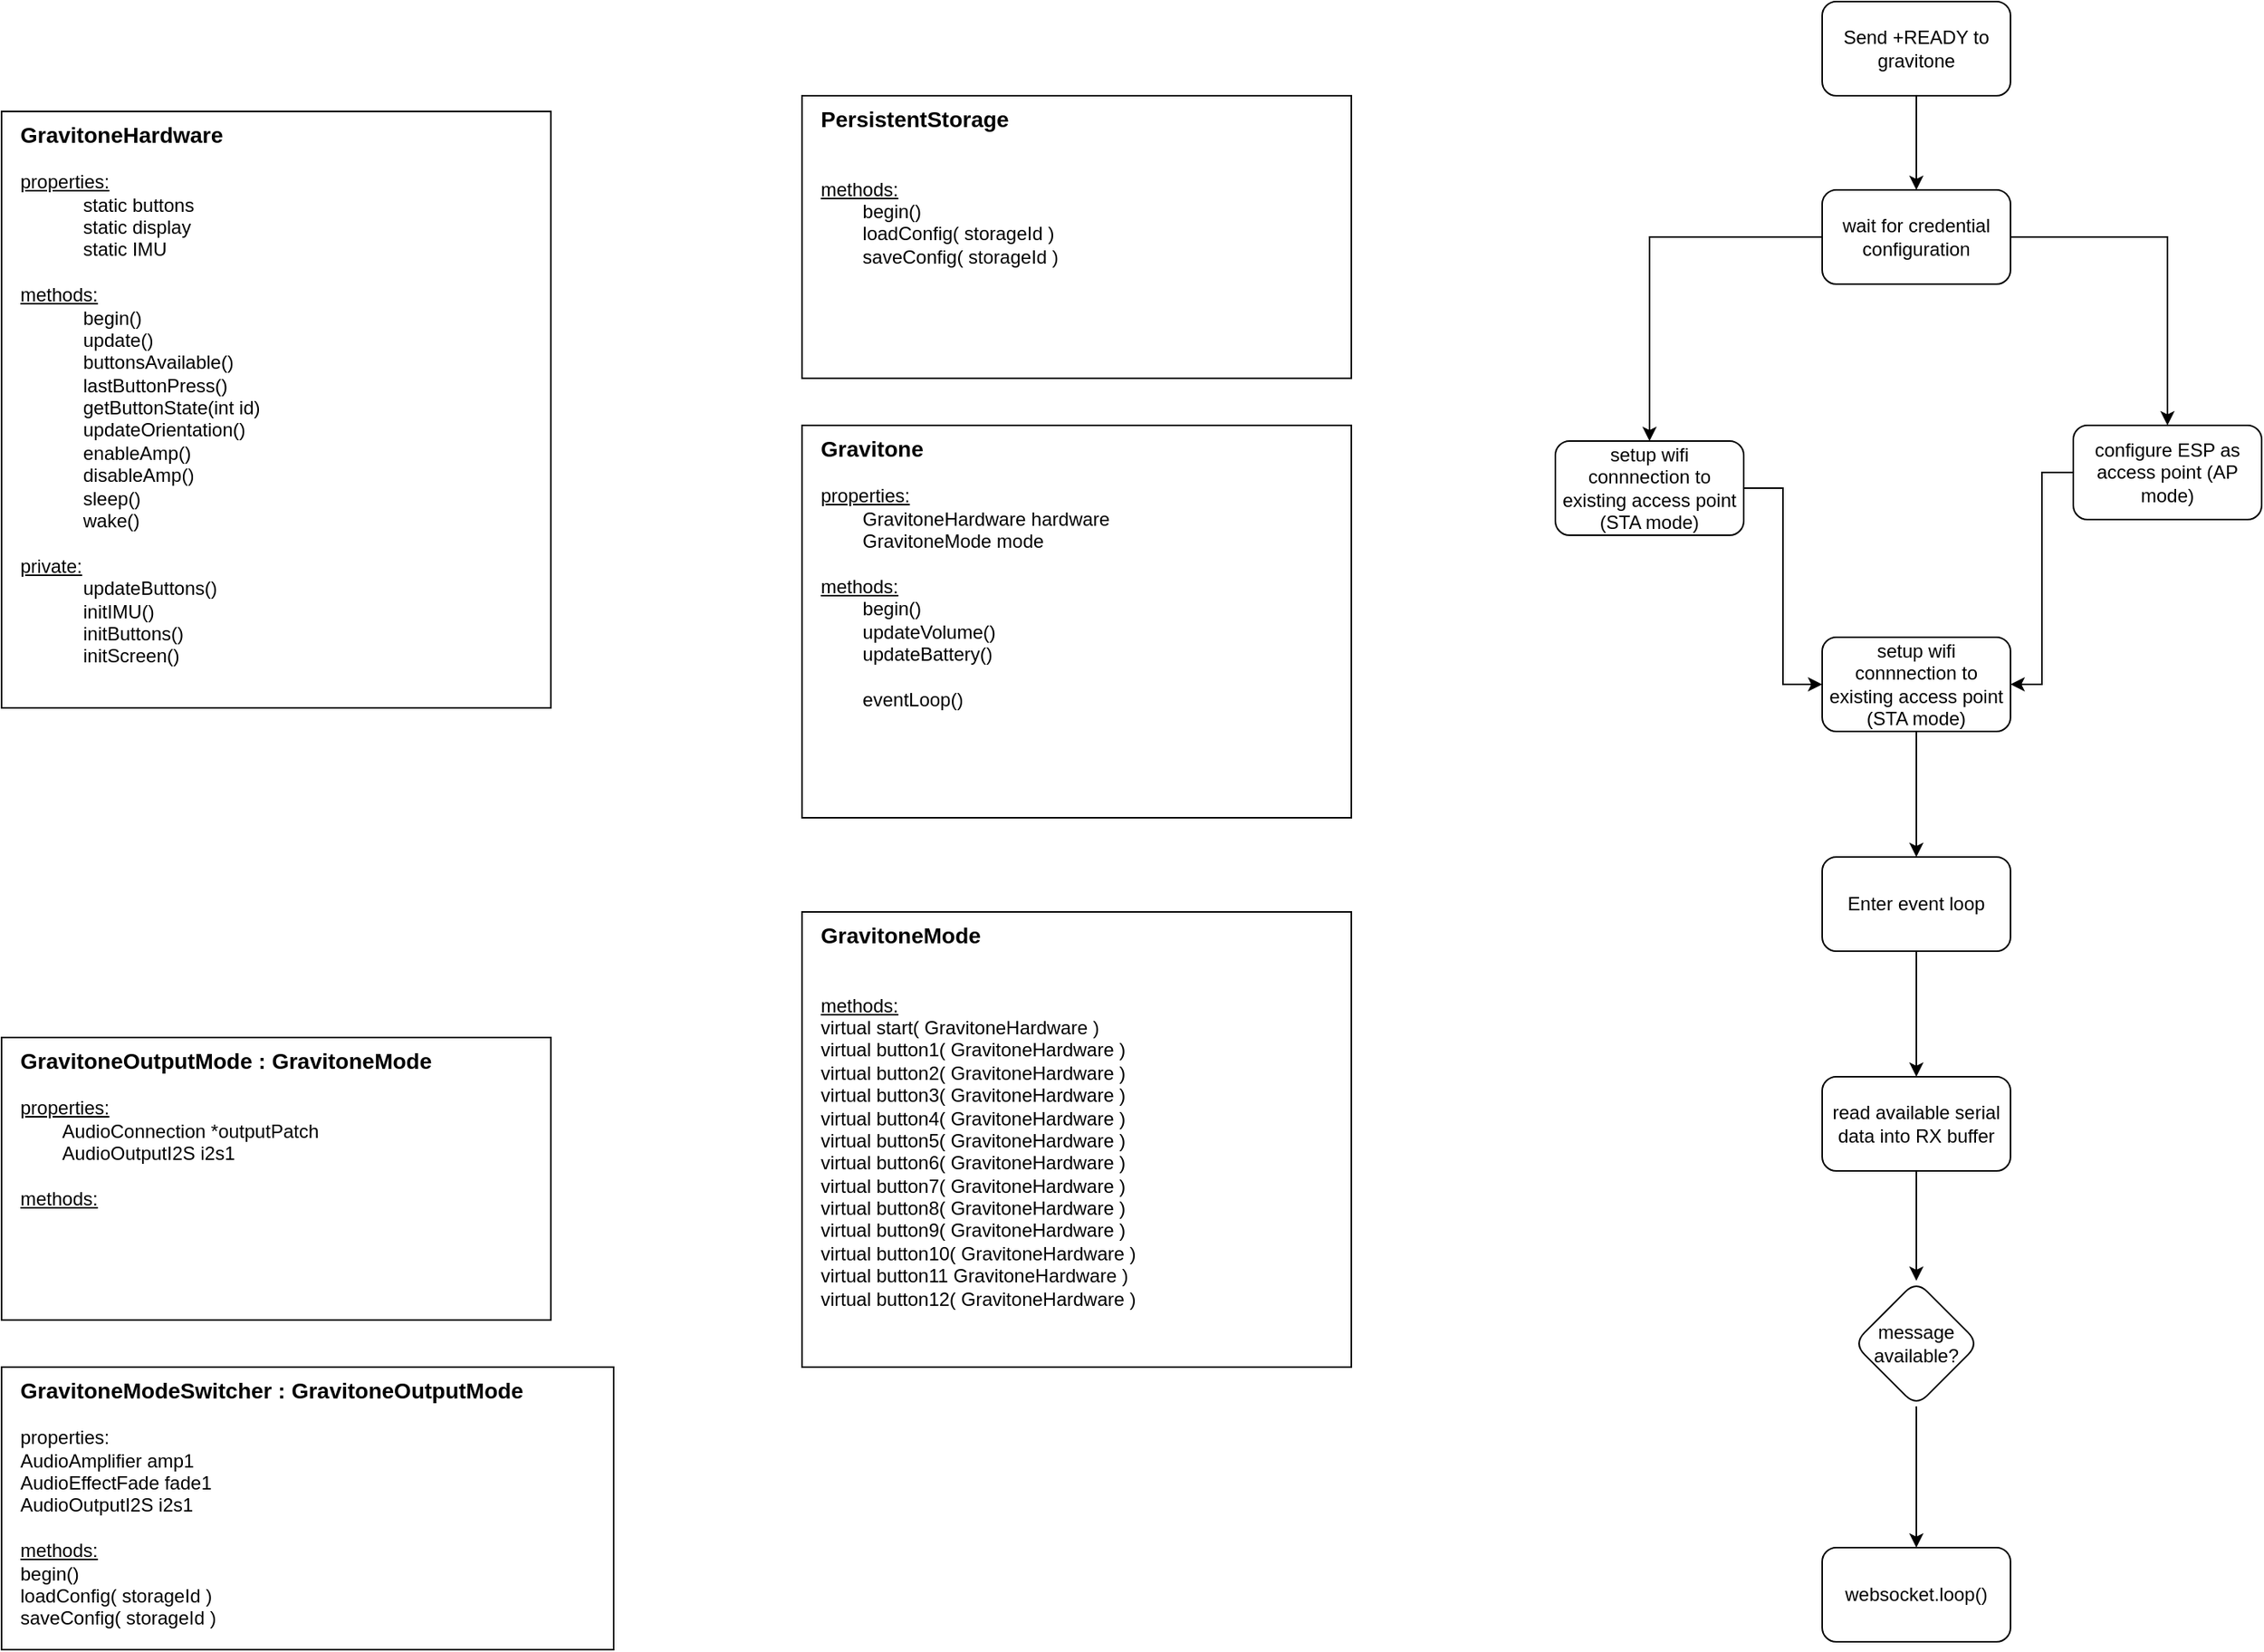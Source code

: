 <mxfile version="17.0.0" type="device"><diagram name="Page-1" id="6133507b-19e7-1e82-6fc7-422aa6c4b21f"><mxGraphModel dx="1422" dy="1532" grid="1" gridSize="10" guides="1" tooltips="1" connect="1" arrows="1" fold="1" page="1" pageScale="1" pageWidth="1100" pageHeight="850" background="none" math="0" shadow="0"><root><mxCell id="0"/><mxCell id="1" parent="0"/><mxCell id="W7IkrbDZLCluCFSgi0uV-3" value="&lt;b style=&quot;font-size: 14px&quot;&gt;GravitoneHardware&lt;br&gt;&lt;/b&gt;&lt;br&gt;&lt;u&gt;properties:&lt;br&gt;&lt;/u&gt;&lt;blockquote style=&quot;margin: 0 0 0 40px ; border: none ; padding: 0px&quot;&gt;&lt;/blockquote&gt;&lt;blockquote style=&quot;margin: 0 0 0 40px ; border: none ; padding: 0px&quot;&gt;&lt;span&gt;static buttons&lt;br&gt;&lt;/span&gt;&lt;span&gt;static display&lt;br&gt;&lt;/span&gt;static IMU&lt;/blockquote&gt;&lt;blockquote style=&quot;margin: 0 0 0 40px ; border: none ; padding: 0px&quot;&gt;&lt;/blockquote&gt;&lt;br&gt;&lt;u&gt;methods:&lt;/u&gt;&lt;b&gt;&lt;br&gt;&lt;/b&gt;&lt;span&gt;&#9;&lt;/span&gt;&lt;blockquote style=&quot;margin: 0 0 0 40px ; border: none ; padding: 0px&quot;&gt;begin()&lt;br&gt;update()&lt;br&gt;buttonsAvailable()&lt;br&gt;lastButtonPress()&lt;/blockquote&gt;&lt;blockquote style=&quot;margin: 0 0 0 40px ; border: none ; padding: 0px&quot;&gt;getButtonState(int id)&lt;/blockquote&gt;&lt;blockquote style=&quot;margin: 0 0 0 40px ; border: none ; padding: 0px&quot;&gt;updateOrientation()&lt;/blockquote&gt;&lt;blockquote style=&quot;margin: 0 0 0 40px ; border: none ; padding: 0px&quot;&gt;&lt;span&gt;enableAmp()&lt;/span&gt;&lt;/blockquote&gt;&lt;blockquote style=&quot;margin: 0 0 0 40px ; border: none ; padding: 0px&quot;&gt;&lt;span&gt;disableAmp()&lt;/span&gt;&lt;/blockquote&gt;&lt;blockquote style=&quot;margin: 0 0 0 40px ; border: none ; padding: 0px&quot;&gt;sleep()&lt;/blockquote&gt;&lt;blockquote style=&quot;margin: 0 0 0 40px ; border: none ; padding: 0px&quot;&gt;wake()&lt;/blockquote&gt;&lt;blockquote style=&quot;margin: 0 0 0 40px ; border: none ; padding: 0px&quot;&gt;&lt;span&gt;&lt;br&gt;&lt;/span&gt;&lt;/blockquote&gt;&lt;span&gt;&lt;u&gt;private:&lt;/u&gt;&lt;br&gt;&lt;/span&gt;&lt;blockquote style=&quot;margin: 0 0 0 40px ; border: none ; padding: 0px&quot;&gt;updateButtons()&lt;br&gt;&lt;span&gt;initIMU()&lt;br&gt;&lt;/span&gt;&lt;span&gt;initButtons()&lt;br&gt;&lt;/span&gt;initScreen()&lt;/blockquote&gt;&lt;blockquote style=&quot;margin: 0 0 0 40px ; border: none ; padding: 0px&quot;&gt;&lt;/blockquote&gt;&lt;blockquote style=&quot;margin: 0 0 0 40px ; border: none ; padding: 0px&quot;&gt;&lt;/blockquote&gt;" style="rounded=0;whiteSpace=wrap;html=1;align=left;verticalAlign=top;spacingLeft=10;" parent="1" vertex="1"><mxGeometry x="90" y="60" width="350" height="380" as="geometry"/></mxCell><mxCell id="W7IkrbDZLCluCFSgi0uV-5" value="&lt;b style=&quot;font-size: 14px&quot;&gt;PersistentStorage&lt;br&gt;&lt;/b&gt;&lt;br&gt;&lt;blockquote style=&quot;margin: 0 0 0 40px ; border: none ; padding: 0px&quot;&gt;&lt;/blockquote&gt;&lt;br&gt;&lt;u&gt;methods:&lt;/u&gt;&lt;b&gt;&lt;br&gt;&lt;/b&gt;&lt;span style=&quot;white-space: pre&quot;&gt;&#9;&lt;/span&gt;begin()&lt;br&gt;&amp;nbsp; &amp;nbsp;&lt;span style=&quot;white-space: pre&quot;&gt;&#9;&lt;/span&gt;loadConfig( storageId )&lt;br&gt;&lt;span style=&quot;white-space: pre&quot;&gt;&#9;&lt;/span&gt;saveConfig( storageId )" style="rounded=0;whiteSpace=wrap;html=1;align=left;verticalAlign=top;spacingLeft=10;" parent="1" vertex="1"><mxGeometry x="600" y="50" width="350" height="180" as="geometry"/></mxCell><mxCell id="W7IkrbDZLCluCFSgi0uV-6" value="&lt;b style=&quot;font-size: 14px&quot;&gt;Gravitone&lt;br&gt;&lt;/b&gt;&lt;br&gt;&lt;blockquote style=&quot;margin: 0 0 0 40px ; border: none ; padding: 0px&quot;&gt;&lt;/blockquote&gt;&lt;u&gt;properties:&lt;br&gt;&lt;/u&gt;&lt;span style=&quot;white-space: pre&quot;&gt;&#9;&lt;/span&gt;GravitoneHardware hardware&lt;br&gt;&lt;span style=&quot;white-space: pre&quot;&gt;&lt;span style=&quot;white-space: pre&quot;&gt;&#9;&lt;/span&gt;GravitoneMode mode&#9;&lt;/span&gt;&lt;br&gt;&lt;br&gt;&lt;u&gt;methods:&lt;br&gt;&lt;/u&gt;&lt;span style=&quot;font-weight: bold ; white-space: pre&quot;&gt;&#9;&lt;/span&gt;begin()&lt;br&gt;&lt;span&gt;&#9;&lt;/span&gt;&lt;span&gt;&#9;&lt;/span&gt;&lt;span style=&quot;white-space: pre&quot;&gt;&#9;&lt;/span&gt;updateVolume()&lt;br&gt;&lt;span style=&quot;white-space: pre&quot;&gt;&#9;&lt;/span&gt;updateBattery()&lt;br&gt;&lt;span style=&quot;white-space: pre&quot;&gt;&#9;&lt;/span&gt;&lt;br&gt;&lt;span style=&quot;white-space: pre&quot;&gt;&#9;&lt;/span&gt;eventLoop()" style="rounded=0;whiteSpace=wrap;html=1;align=left;verticalAlign=top;spacingLeft=10;" parent="1" vertex="1"><mxGeometry x="600" y="260" width="350" height="250" as="geometry"/></mxCell><mxCell id="W7IkrbDZLCluCFSgi0uV-7" value="&lt;b style=&quot;font-size: 14px&quot;&gt;GravitoneMode&lt;br&gt;&lt;/b&gt;&lt;br&gt;&lt;blockquote style=&quot;margin: 0 0 0 40px ; border: none ; padding: 0px&quot;&gt;&lt;/blockquote&gt;&lt;br&gt;&lt;u&gt;methods:&lt;/u&gt;&lt;b&gt;&lt;br&gt;&lt;/b&gt;&lt;span&gt;&#9;&lt;/span&gt;virtual start( GravitoneHardware )&lt;br&gt;&lt;span&gt;&#9;&lt;/span&gt;virtual button1( GravitoneHardware )&lt;br&gt;&lt;span&gt;&#9;&lt;/span&gt;virtual button2( GravitoneHardware )&lt;br&gt;&lt;span&gt;&#9;&lt;/span&gt;virtual button3( GravitoneHardware )&lt;br&gt;&lt;span&gt;&#9;&lt;/span&gt;virtual button4( GravitoneHardware )&lt;br&gt;&lt;span&gt;&#9;&lt;/span&gt;virtual button5( GravitoneHardware )&lt;br&gt;&lt;span&gt;&#9;&lt;/span&gt;virtual button6( GravitoneHardware )&lt;br&gt;&lt;span&gt;&#9;&lt;/span&gt;virtual button7( GravitoneHardware )&lt;br&gt;&lt;span&gt;&#9;&lt;/span&gt;virtual button8( GravitoneHardware )&lt;br&gt;&lt;span&gt;&#9;&lt;/span&gt;virtual button9( GravitoneHardware )&lt;br&gt;&lt;span&gt;&#9;&lt;/span&gt;virtual button10( GravitoneHardware )&lt;br&gt;&lt;span&gt;&#9;&lt;/span&gt;virtual button11 GravitoneHardware )&lt;br&gt;&lt;span&gt;&#9;&lt;/span&gt;virtual button12( GravitoneHardware )" style="rounded=0;whiteSpace=wrap;html=1;align=left;verticalAlign=top;spacingLeft=10;" parent="1" vertex="1"><mxGeometry x="600" y="570" width="350" height="290" as="geometry"/></mxCell><mxCell id="W7IkrbDZLCluCFSgi0uV-8" value="&lt;b style=&quot;font-size: 14px&quot;&gt;GravitoneModeSwitcher : GravitoneOutputMode&lt;br&gt;&lt;/b&gt;&lt;br&gt;&lt;blockquote style=&quot;margin: 0 0 0 40px ; border: none ; padding: 0px&quot;&gt;&lt;/blockquote&gt;properties:&lt;br&gt;&lt;span&gt;&#9;&lt;/span&gt;  AudioAmplifier           amp1&lt;br&gt;AudioEffectFade          fade1&lt;br&gt;AudioOutputI2S           i2s1&lt;br&gt;&lt;br&gt;&lt;u&gt;methods:&lt;/u&gt;&lt;b&gt;&lt;br&gt;&lt;/b&gt;&lt;span&gt;&#9;&lt;/span&gt;begin()&lt;br&gt;loadConfig( storageId )&lt;br&gt;&lt;span&gt;&#9;&lt;/span&gt;saveConfig( storageId )" style="rounded=0;whiteSpace=wrap;html=1;align=left;verticalAlign=top;spacingLeft=10;" parent="1" vertex="1"><mxGeometry x="90" y="860" width="390" height="180" as="geometry"/></mxCell><mxCell id="W7IkrbDZLCluCFSgi0uV-9" value="&lt;b style=&quot;font-size: 14px&quot;&gt;GravitoneOutputMode : GravitoneMode&lt;br&gt;&lt;/b&gt;&lt;br&gt;&lt;u&gt;properties:&lt;br&gt;&lt;/u&gt;&lt;span style=&quot;white-space: pre&quot;&gt;&#9;&lt;/span&gt;AudioConnection *outputPatch&lt;br&gt;&lt;span style=&quot;white-space: pre&quot;&gt;&#9;&lt;/span&gt;AudioOutputI2S i2s1&lt;br&gt;&lt;blockquote style=&quot;margin: 0 0 0 40px ; border: none ; padding: 0px&quot;&gt;&lt;/blockquote&gt;&lt;br&gt;&lt;u&gt;methods:&lt;/u&gt;&lt;b&gt;&lt;br&gt;&lt;/b&gt;" style="rounded=0;whiteSpace=wrap;html=1;align=left;verticalAlign=top;spacingLeft=10;" parent="1" vertex="1"><mxGeometry x="90" y="650" width="350" height="180" as="geometry"/></mxCell><mxCell id="PRtLZQ2tRaYuhKxC2Gip-6" value="" style="edgeStyle=orthogonalEdgeStyle;rounded=0;orthogonalLoop=1;jettySize=auto;html=1;" edge="1" parent="1" source="PRtLZQ2tRaYuhKxC2Gip-1" target="PRtLZQ2tRaYuhKxC2Gip-2"><mxGeometry relative="1" as="geometry"/></mxCell><mxCell id="PRtLZQ2tRaYuhKxC2Gip-1" value="Send +READY to gravitone" style="rounded=1;whiteSpace=wrap;html=1;" vertex="1" parent="1"><mxGeometry x="1250" y="-10" width="120" height="60" as="geometry"/></mxCell><mxCell id="PRtLZQ2tRaYuhKxC2Gip-7" style="edgeStyle=orthogonalEdgeStyle;rounded=0;orthogonalLoop=1;jettySize=auto;html=1;entryX=0.5;entryY=0;entryDx=0;entryDy=0;" edge="1" parent="1" source="PRtLZQ2tRaYuhKxC2Gip-2" target="PRtLZQ2tRaYuhKxC2Gip-3"><mxGeometry relative="1" as="geometry"/></mxCell><mxCell id="PRtLZQ2tRaYuhKxC2Gip-8" style="edgeStyle=orthogonalEdgeStyle;rounded=0;orthogonalLoop=1;jettySize=auto;html=1;entryX=0.5;entryY=0;entryDx=0;entryDy=0;" edge="1" parent="1" source="PRtLZQ2tRaYuhKxC2Gip-2" target="PRtLZQ2tRaYuhKxC2Gip-4"><mxGeometry relative="1" as="geometry"/></mxCell><mxCell id="PRtLZQ2tRaYuhKxC2Gip-2" value="wait for credential configuration" style="rounded=1;whiteSpace=wrap;html=1;" vertex="1" parent="1"><mxGeometry x="1250" y="110" width="120" height="60" as="geometry"/></mxCell><mxCell id="PRtLZQ2tRaYuhKxC2Gip-9" style="edgeStyle=orthogonalEdgeStyle;rounded=0;orthogonalLoop=1;jettySize=auto;html=1;entryX=0;entryY=0.5;entryDx=0;entryDy=0;" edge="1" parent="1" source="PRtLZQ2tRaYuhKxC2Gip-3" target="PRtLZQ2tRaYuhKxC2Gip-5"><mxGeometry relative="1" as="geometry"/></mxCell><mxCell id="PRtLZQ2tRaYuhKxC2Gip-3" value="setup wifi connnection to existing access point (STA mode)" style="rounded=1;whiteSpace=wrap;html=1;" vertex="1" parent="1"><mxGeometry x="1080" y="270" width="120" height="60" as="geometry"/></mxCell><mxCell id="PRtLZQ2tRaYuhKxC2Gip-10" style="edgeStyle=orthogonalEdgeStyle;rounded=0;orthogonalLoop=1;jettySize=auto;html=1;entryX=1;entryY=0.5;entryDx=0;entryDy=0;" edge="1" parent="1" source="PRtLZQ2tRaYuhKxC2Gip-4" target="PRtLZQ2tRaYuhKxC2Gip-5"><mxGeometry relative="1" as="geometry"/></mxCell><mxCell id="PRtLZQ2tRaYuhKxC2Gip-4" value="configure ESP as access point (AP mode)" style="rounded=1;whiteSpace=wrap;html=1;" vertex="1" parent="1"><mxGeometry x="1410" y="260" width="120" height="60" as="geometry"/></mxCell><mxCell id="PRtLZQ2tRaYuhKxC2Gip-12" value="" style="edgeStyle=orthogonalEdgeStyle;rounded=0;orthogonalLoop=1;jettySize=auto;html=1;" edge="1" parent="1" source="PRtLZQ2tRaYuhKxC2Gip-5" target="PRtLZQ2tRaYuhKxC2Gip-11"><mxGeometry relative="1" as="geometry"/></mxCell><mxCell id="PRtLZQ2tRaYuhKxC2Gip-5" value="setup wifi connnection to existing access point (STA mode)" style="rounded=1;whiteSpace=wrap;html=1;" vertex="1" parent="1"><mxGeometry x="1250" y="395" width="120" height="60" as="geometry"/></mxCell><mxCell id="PRtLZQ2tRaYuhKxC2Gip-14" value="" style="edgeStyle=orthogonalEdgeStyle;rounded=0;orthogonalLoop=1;jettySize=auto;html=1;" edge="1" parent="1" source="PRtLZQ2tRaYuhKxC2Gip-11" target="PRtLZQ2tRaYuhKxC2Gip-13"><mxGeometry relative="1" as="geometry"/></mxCell><mxCell id="PRtLZQ2tRaYuhKxC2Gip-11" value="Enter event loop" style="rounded=1;whiteSpace=wrap;html=1;" vertex="1" parent="1"><mxGeometry x="1250" y="535" width="120" height="60" as="geometry"/></mxCell><mxCell id="PRtLZQ2tRaYuhKxC2Gip-16" value="" style="edgeStyle=orthogonalEdgeStyle;rounded=0;orthogonalLoop=1;jettySize=auto;html=1;" edge="1" parent="1" source="PRtLZQ2tRaYuhKxC2Gip-13" target="PRtLZQ2tRaYuhKxC2Gip-15"><mxGeometry relative="1" as="geometry"/></mxCell><mxCell id="PRtLZQ2tRaYuhKxC2Gip-13" value="read available serial data into RX buffer" style="rounded=1;whiteSpace=wrap;html=1;" vertex="1" parent="1"><mxGeometry x="1250" y="675" width="120" height="60" as="geometry"/></mxCell><mxCell id="PRtLZQ2tRaYuhKxC2Gip-18" value="" style="edgeStyle=orthogonalEdgeStyle;rounded=0;orthogonalLoop=1;jettySize=auto;html=1;" edge="1" parent="1" source="PRtLZQ2tRaYuhKxC2Gip-15" target="PRtLZQ2tRaYuhKxC2Gip-17"><mxGeometry relative="1" as="geometry"/></mxCell><mxCell id="PRtLZQ2tRaYuhKxC2Gip-15" value="message available?" style="rhombus;whiteSpace=wrap;html=1;rounded=1;" vertex="1" parent="1"><mxGeometry x="1270" y="805" width="80" height="80" as="geometry"/></mxCell><mxCell id="PRtLZQ2tRaYuhKxC2Gip-17" value="websocket.loop()" style="whiteSpace=wrap;html=1;rounded=1;" vertex="1" parent="1"><mxGeometry x="1250" y="975" width="120" height="60" as="geometry"/></mxCell></root></mxGraphModel></diagram></mxfile>
